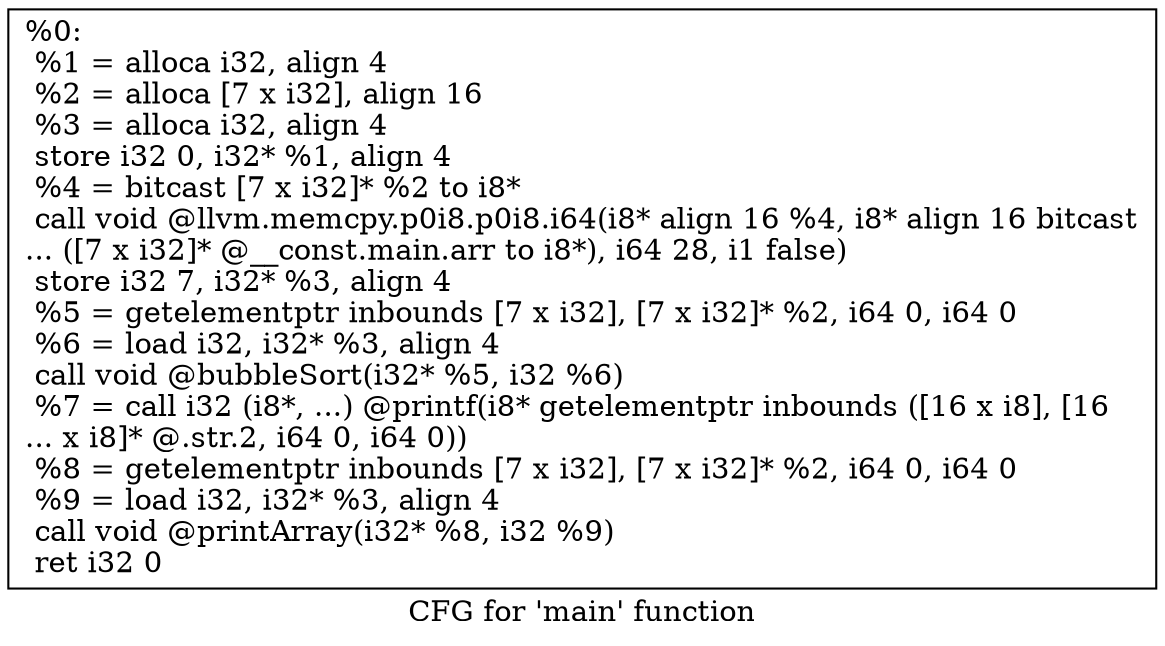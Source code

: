 digraph "CFG for 'main' function" {
	label="CFG for 'main' function";

	Node0x62ea7c0 [shape=record,label="{%0:\l  %1 = alloca i32, align 4\l  %2 = alloca [7 x i32], align 16\l  %3 = alloca i32, align 4\l  store i32 0, i32* %1, align 4\l  %4 = bitcast [7 x i32]* %2 to i8*\l  call void @llvm.memcpy.p0i8.p0i8.i64(i8* align 16 %4, i8* align 16 bitcast\l... ([7 x i32]* @__const.main.arr to i8*), i64 28, i1 false)\l  store i32 7, i32* %3, align 4\l  %5 = getelementptr inbounds [7 x i32], [7 x i32]* %2, i64 0, i64 0\l  %6 = load i32, i32* %3, align 4\l  call void @bubbleSort(i32* %5, i32 %6)\l  %7 = call i32 (i8*, ...) @printf(i8* getelementptr inbounds ([16 x i8], [16\l... x i8]* @.str.2, i64 0, i64 0))\l  %8 = getelementptr inbounds [7 x i32], [7 x i32]* %2, i64 0, i64 0\l  %9 = load i32, i32* %3, align 4\l  call void @printArray(i32* %8, i32 %9)\l  ret i32 0\l}"];
}

